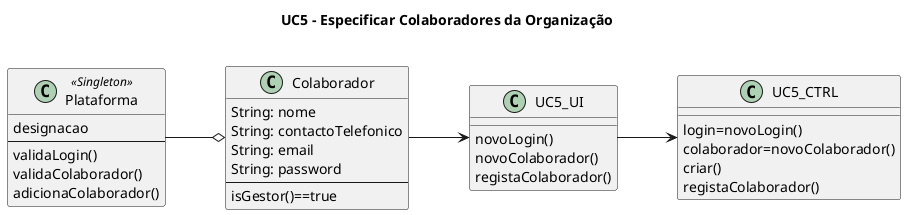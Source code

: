 @startuml

left to right direction

title UC5 - Especificar Colaboradores da Organização\n

Class Plataforma <<Singleton>> {
designacao
--
validaLogin()
validaColaborador()
adicionaColaborador()
}

Class Colaborador{
String: nome
String: contactoTelefonico
String: email
String: password
--
isGestor()==true
}

Class UC5_UI{
novoLogin()
novoColaborador()
registaColaborador()
}

Class UC5_CTRL{
login=novoLogin()
colaborador=novoColaborador()
criar()
registaColaborador()
}

Plataforma --o Colaborador
Colaborador --> UC5_UI
UC5_UI --> UC5_CTRL

@enduml